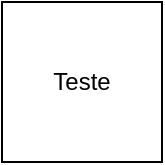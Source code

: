 <mxfile version="13.8.0" type="github">
  <diagram id="b697x-NDv2Uf30HJLF0x" name="Página-1">
    <mxGraphModel dx="1408" dy="691" grid="1" gridSize="10" guides="1" tooltips="1" connect="1" arrows="1" fold="1" page="1" pageScale="1" pageWidth="827" pageHeight="1169" math="0" shadow="0">
      <root>
        <mxCell id="0" />
        <mxCell id="1" parent="0" />
        <mxCell id="K0QtGr04X9h-dKUgkAIY-1" value="Teste" style="whiteSpace=wrap;html=1;aspect=fixed;" vertex="1" parent="1">
          <mxGeometry x="370" y="420" width="80" height="80" as="geometry" />
        </mxCell>
      </root>
    </mxGraphModel>
  </diagram>
</mxfile>
